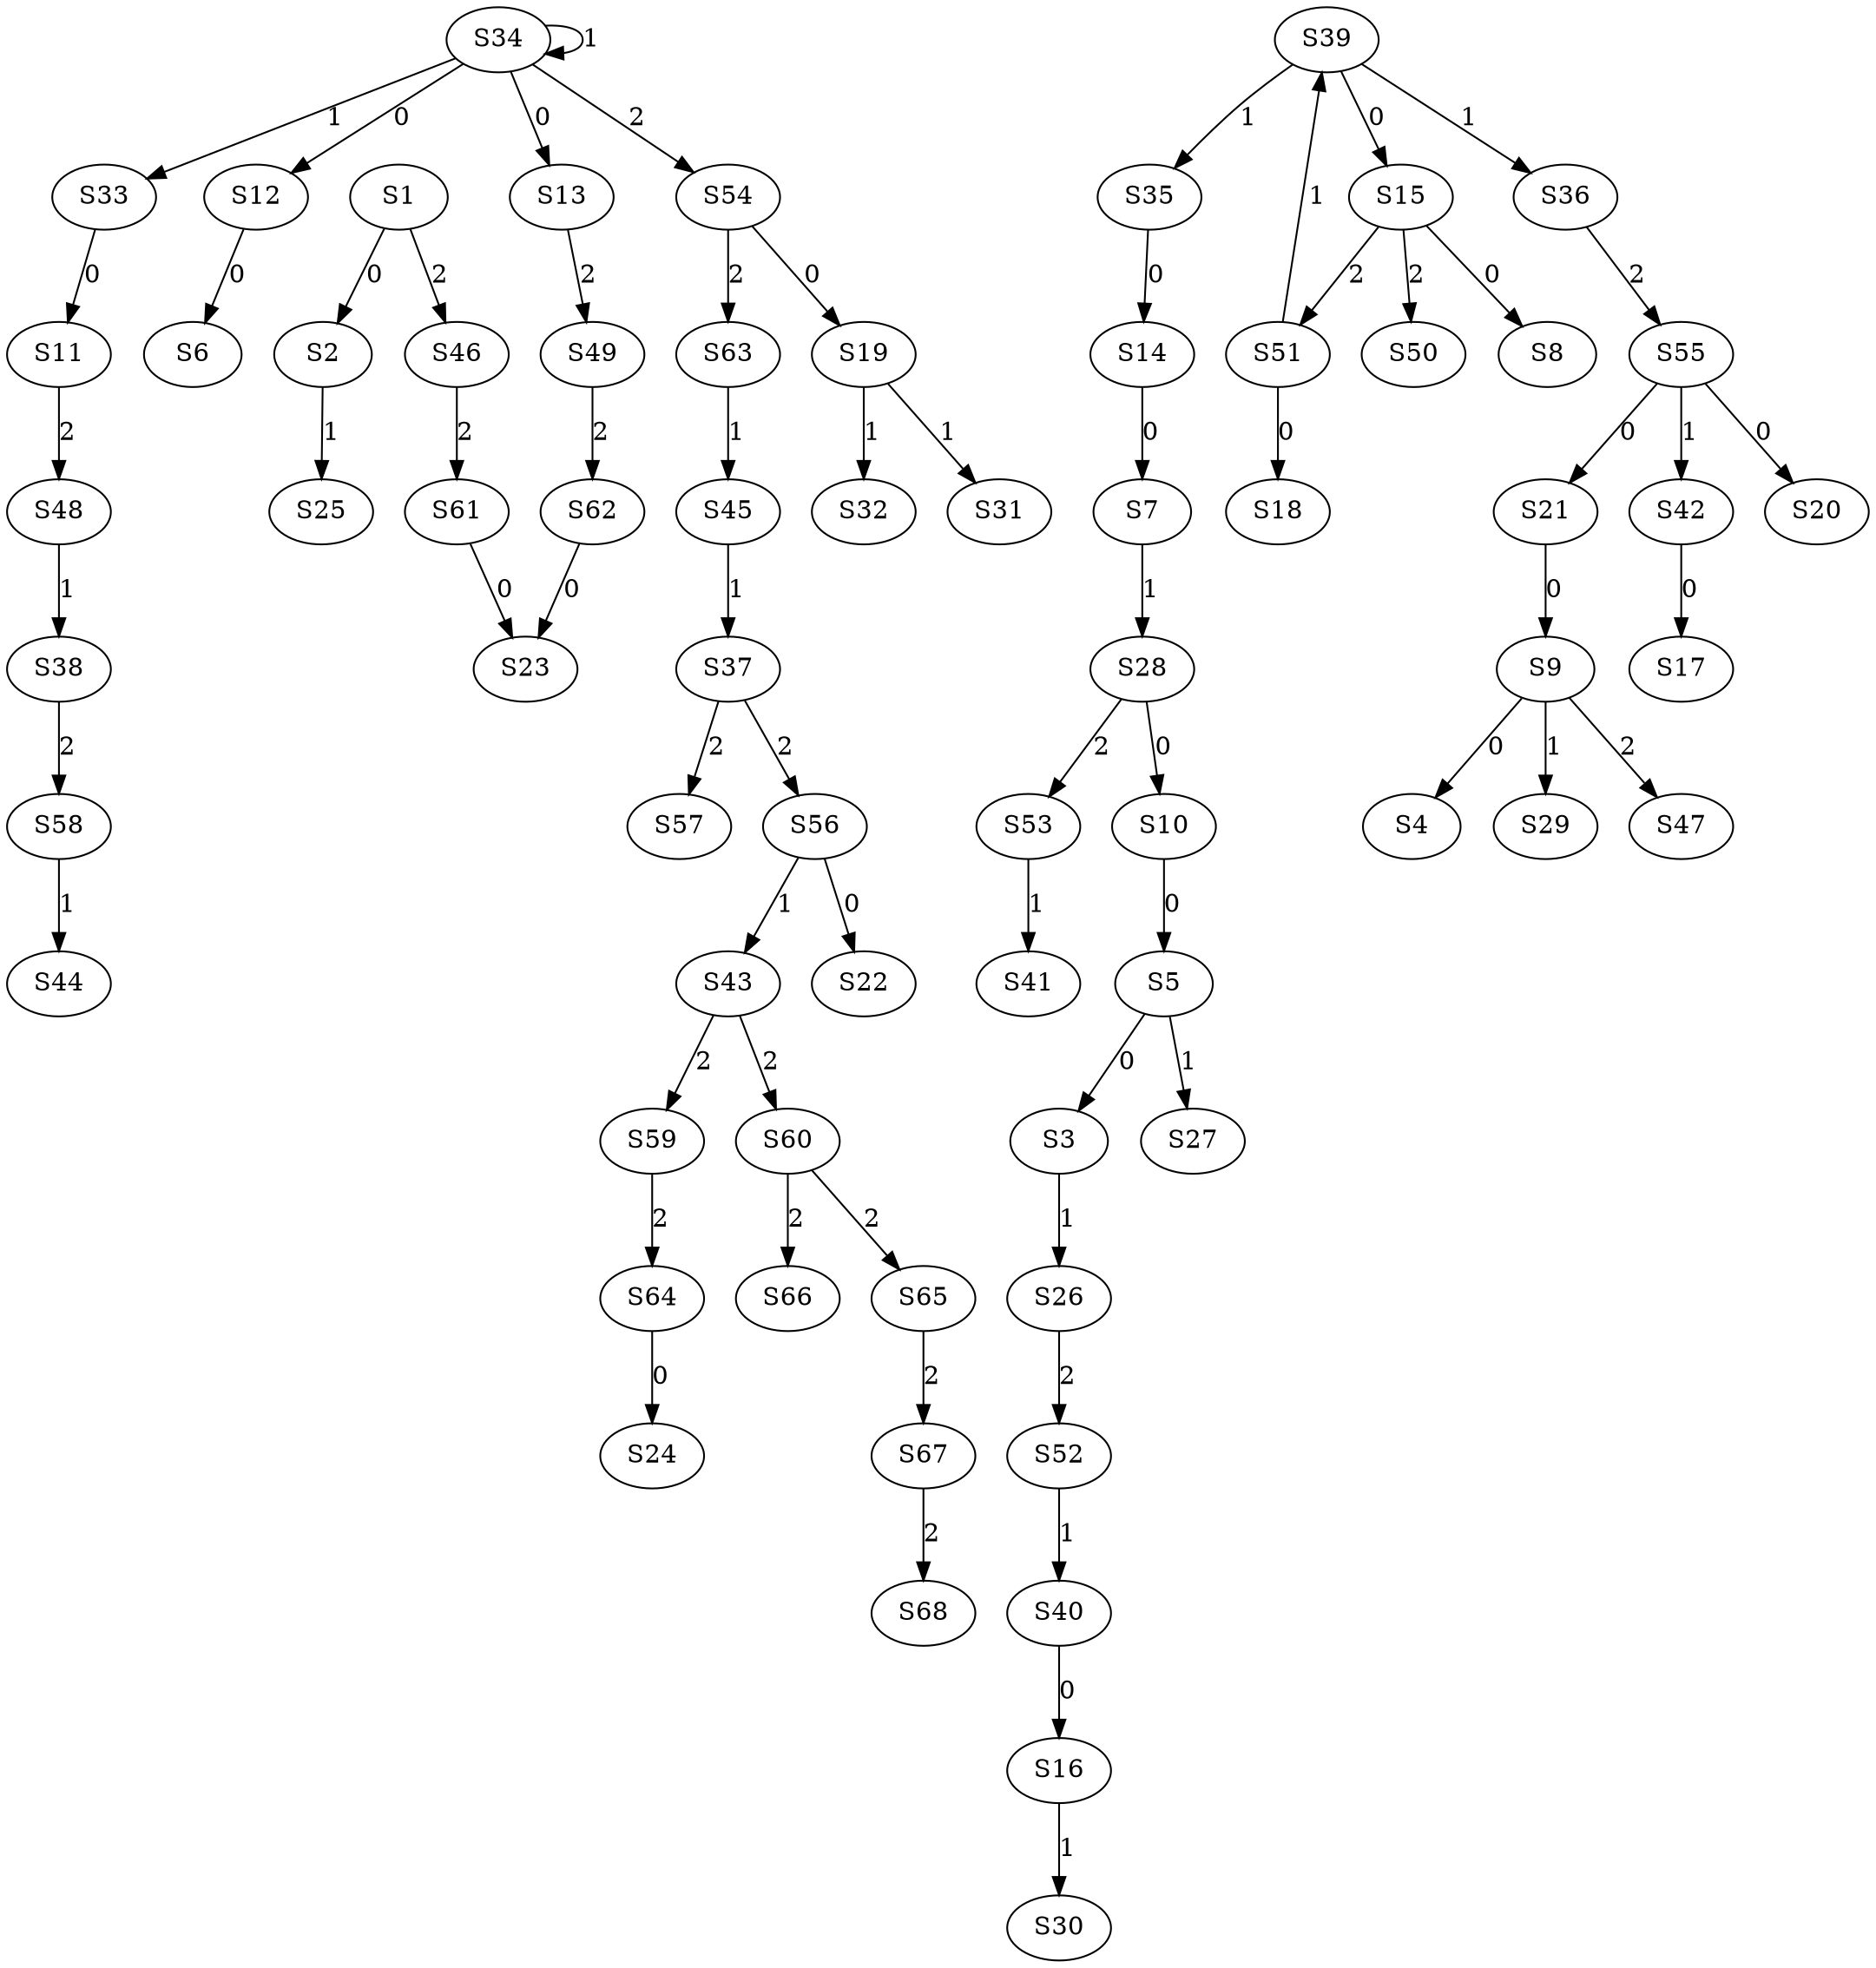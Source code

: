 strict digraph {
	S1 -> S2 [ label = 0 ];
	S5 -> S3 [ label = 0 ];
	S9 -> S4 [ label = 0 ];
	S10 -> S5 [ label = 0 ];
	S12 -> S6 [ label = 0 ];
	S14 -> S7 [ label = 0 ];
	S15 -> S8 [ label = 0 ];
	S21 -> S9 [ label = 0 ];
	S28 -> S10 [ label = 0 ];
	S33 -> S11 [ label = 0 ];
	S34 -> S12 [ label = 0 ];
	S34 -> S13 [ label = 0 ];
	S35 -> S14 [ label = 0 ];
	S39 -> S15 [ label = 0 ];
	S40 -> S16 [ label = 0 ];
	S42 -> S17 [ label = 0 ];
	S51 -> S18 [ label = 0 ];
	S54 -> S19 [ label = 0 ];
	S55 -> S20 [ label = 0 ];
	S55 -> S21 [ label = 0 ];
	S56 -> S22 [ label = 0 ];
	S61 -> S23 [ label = 0 ];
	S64 -> S24 [ label = 0 ];
	S2 -> S25 [ label = 1 ];
	S3 -> S26 [ label = 1 ];
	S5 -> S27 [ label = 1 ];
	S7 -> S28 [ label = 1 ];
	S9 -> S29 [ label = 1 ];
	S16 -> S30 [ label = 1 ];
	S19 -> S31 [ label = 1 ];
	S19 -> S32 [ label = 1 ];
	S34 -> S33 [ label = 1 ];
	S34 -> S34 [ label = 1 ];
	S39 -> S35 [ label = 1 ];
	S39 -> S36 [ label = 1 ];
	S45 -> S37 [ label = 1 ];
	S48 -> S38 [ label = 1 ];
	S51 -> S39 [ label = 1 ];
	S52 -> S40 [ label = 1 ];
	S53 -> S41 [ label = 1 ];
	S55 -> S42 [ label = 1 ];
	S56 -> S43 [ label = 1 ];
	S58 -> S44 [ label = 1 ];
	S63 -> S45 [ label = 1 ];
	S1 -> S46 [ label = 2 ];
	S9 -> S47 [ label = 2 ];
	S11 -> S48 [ label = 2 ];
	S13 -> S49 [ label = 2 ];
	S15 -> S50 [ label = 2 ];
	S15 -> S51 [ label = 2 ];
	S26 -> S52 [ label = 2 ];
	S28 -> S53 [ label = 2 ];
	S34 -> S54 [ label = 2 ];
	S36 -> S55 [ label = 2 ];
	S37 -> S56 [ label = 2 ];
	S37 -> S57 [ label = 2 ];
	S38 -> S58 [ label = 2 ];
	S43 -> S59 [ label = 2 ];
	S43 -> S60 [ label = 2 ];
	S46 -> S61 [ label = 2 ];
	S49 -> S62 [ label = 2 ];
	S54 -> S63 [ label = 2 ];
	S59 -> S64 [ label = 2 ];
	S60 -> S65 [ label = 2 ];
	S60 -> S66 [ label = 2 ];
	S65 -> S67 [ label = 2 ];
	S67 -> S68 [ label = 2 ];
	S62 -> S23 [ label = 0 ];
}